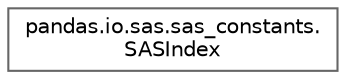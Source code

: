 digraph "Graphical Class Hierarchy"
{
 // LATEX_PDF_SIZE
  bgcolor="transparent";
  edge [fontname=Helvetica,fontsize=10,labelfontname=Helvetica,labelfontsize=10];
  node [fontname=Helvetica,fontsize=10,shape=box,height=0.2,width=0.4];
  rankdir="LR";
  Node0 [id="Node000000",label="pandas.io.sas.sas_constants.\lSASIndex",height=0.2,width=0.4,color="grey40", fillcolor="white", style="filled",URL="$d9/df8/classpandas_1_1io_1_1sas_1_1sas__constants_1_1SASIndex.html",tooltip=" "];
}

